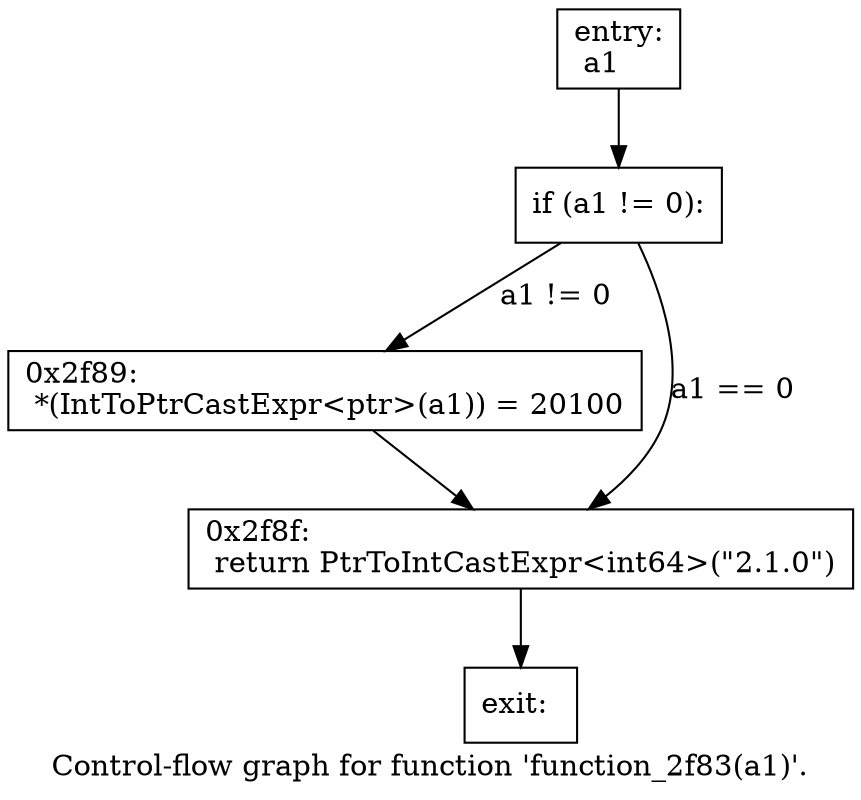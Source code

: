 digraph "Control-flow graph for function 'function_2f83(a1)'." {
  label="Control-flow graph for function 'function_2f83(a1)'.";
  node [shape=record];

  Node07719CE8 [label="{entry:\l  a1\l}"];
  Node07719CE8 -> Node07719E08;
  Node07719E08 [label="{  if (a1 != 0):\l}"];
  Node07719E08 -> Node07719C10 [label="a1 != 0"];
  Node07719E08 -> Node07719F70 [label="a1 == 0"];
  Node07719C10 [label="{0x2f89:\l  *(IntToPtrCastExpr\<ptr\>(a1)) = 20100\l}"];
  Node07719C10 -> Node07719F70;
  Node07719F70 [label="{0x2f8f:\l  return PtrToIntCastExpr\<int64\>(\"2.1.0\")\l}"];
  Node07719F70 -> Node07719B38;
  Node07719B38 [label="{exit:\l}"];

}
